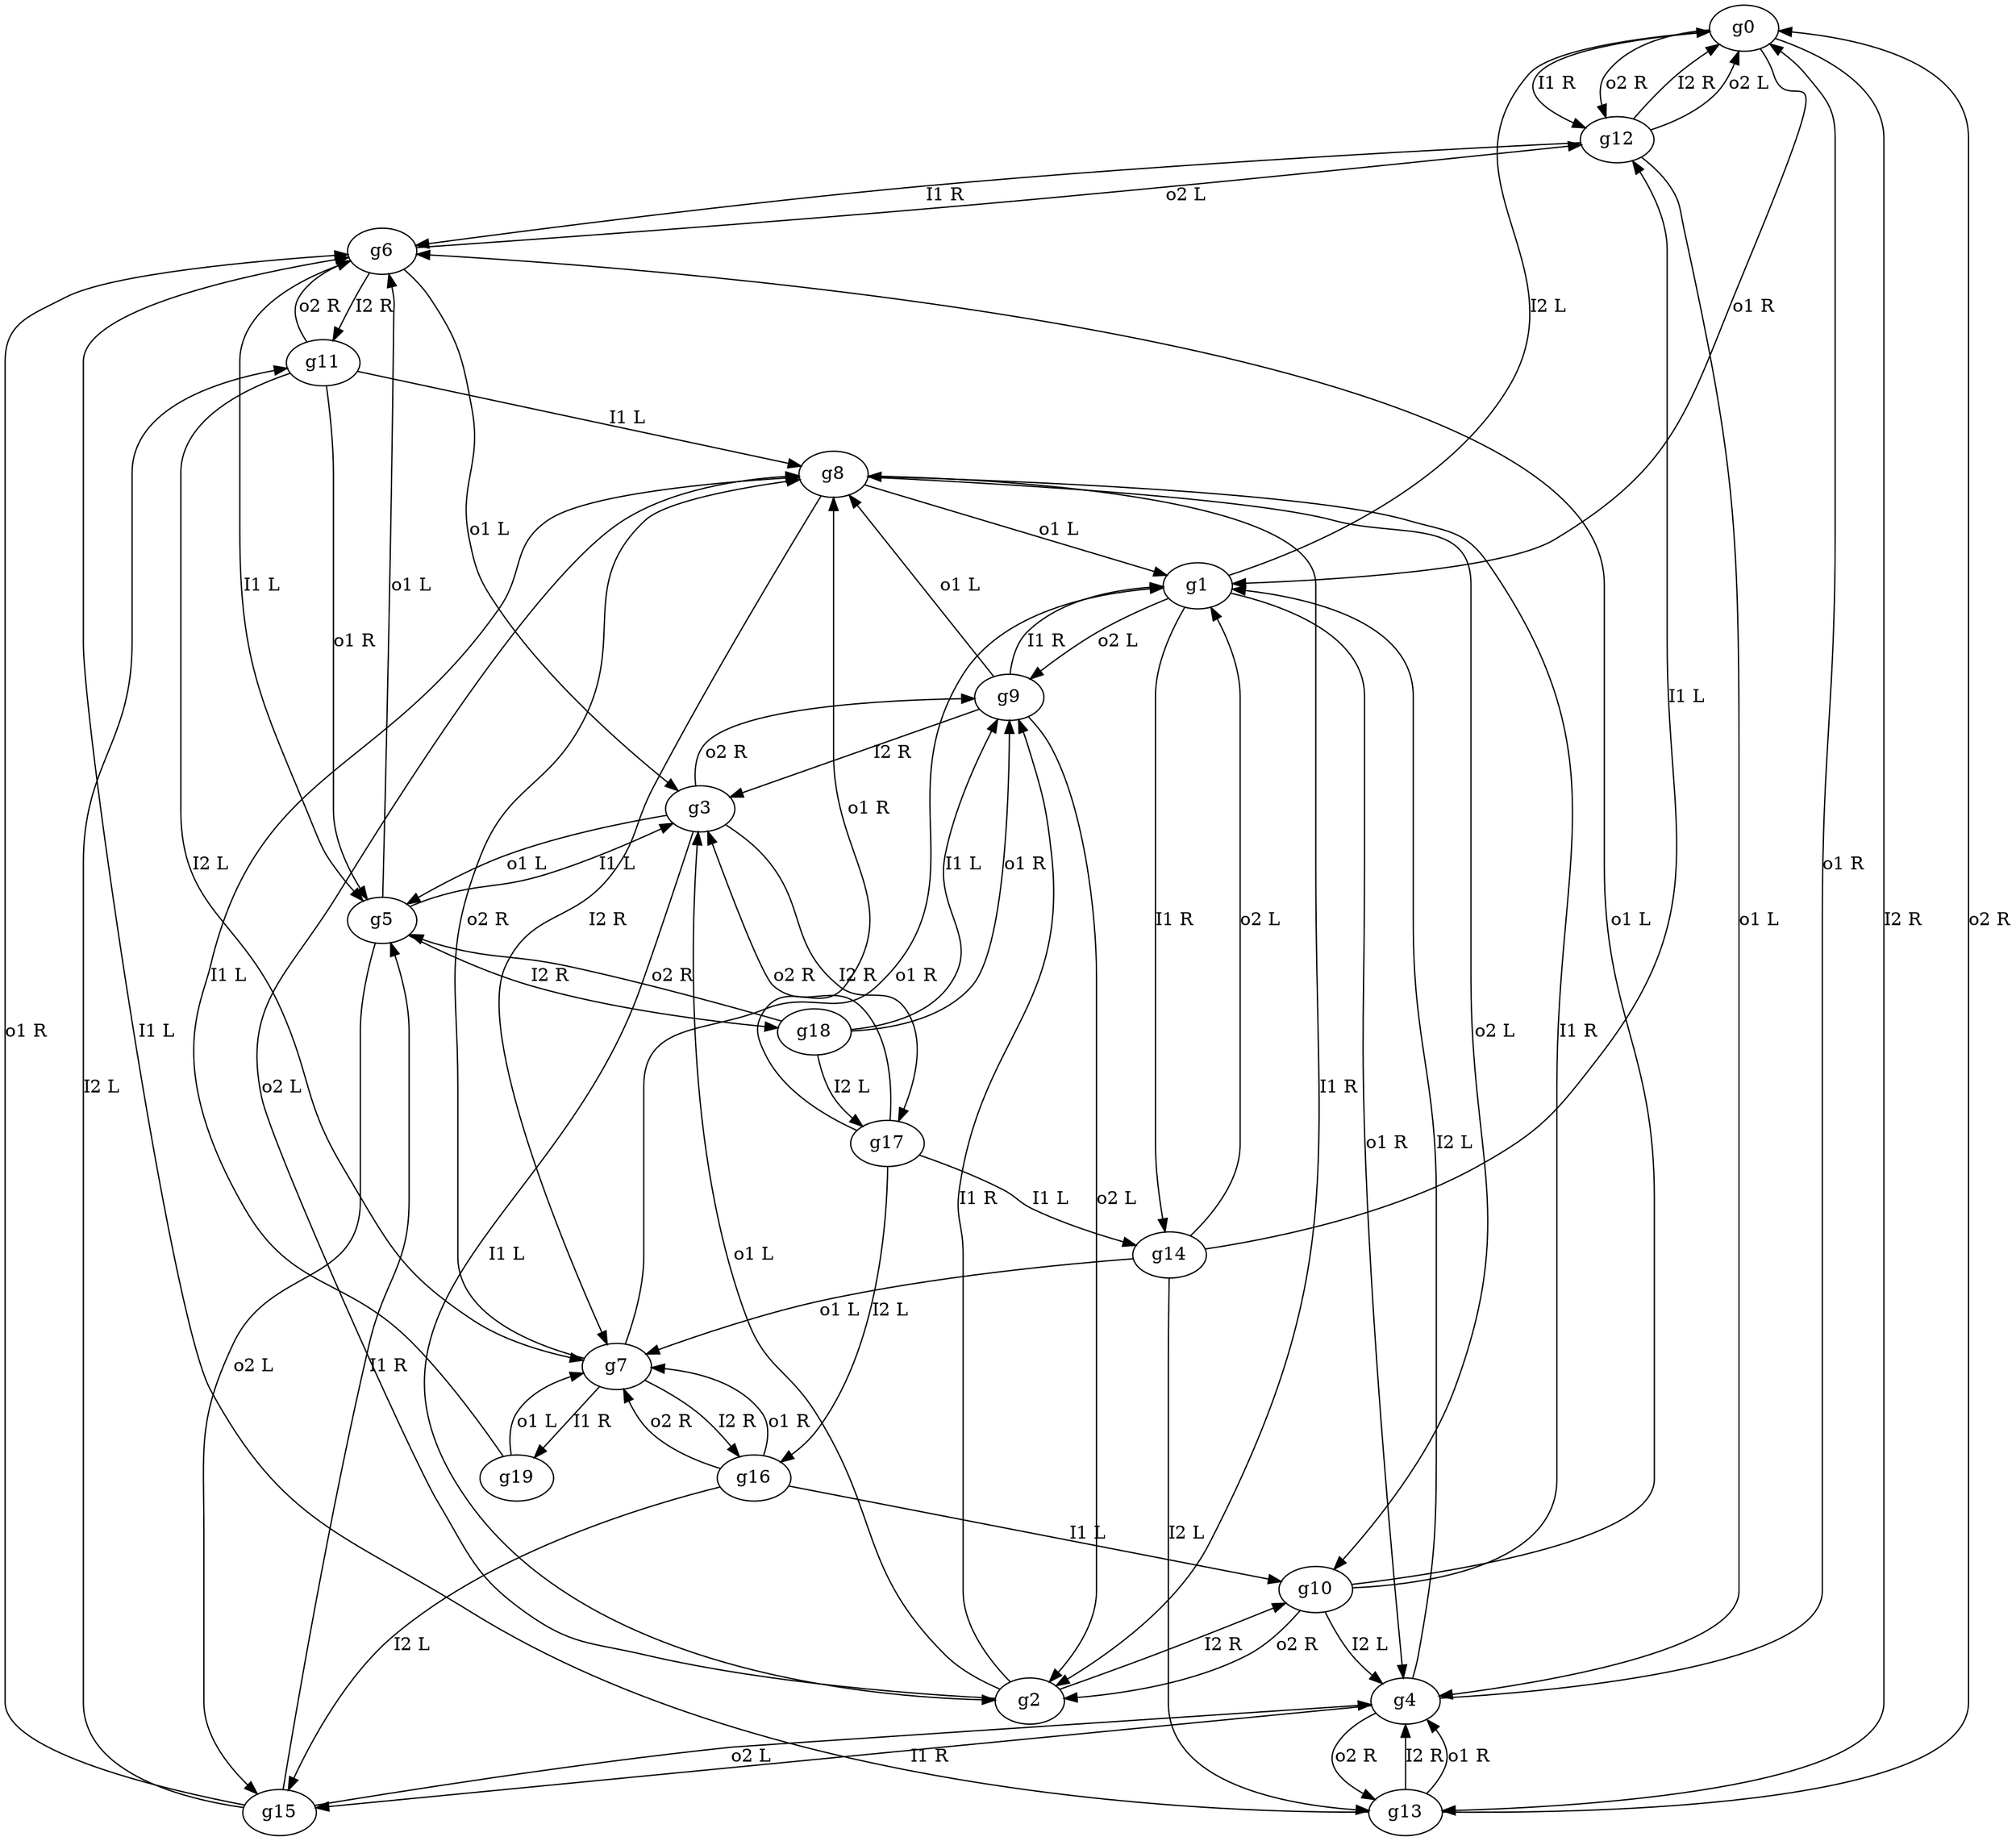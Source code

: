digraph G {
#        12R13R0#1R12R ('12', 'R', '13', 'R', '1', 'R', '12', 'R')
#          14R0L0#4R9L ('14', 'R', '0', 'L', '4', 'R', '9', 'L')
#          9R10R0#3L8L ('9', 'R', '10', 'R', '3', 'L', '8', 'L')
#          2L17R0#5L9R ('2', 'L', '17', 'R', '5', 'L', '9', 'R')
#        15R1L0#10R13R ('15', 'R', '1', 'L', '0', 'R', '13', 'R')
#         3L18R0#6L15L ('3', 'L', '18', 'R', '6', 'L', '15', 'L')
#        5L11R0#13L12L ('5', 'L', '11', 'R', '3', 'L', '12', 'L')
#        19R16R0#11R8R ('19', 'R', '16', 'R', '1', 'R', '8', 'R')
#         2R7R0#11L10L ('2', 'R', '7', 'R', '1', 'L', '10', 'L')
#          1R3R0#18L2L ('1', 'R', '3', 'R', '8', 'L', '2', 'L')
#          8R4L0#16L2R ('8', 'R', '4', 'L', '6', 'L', '2', 'R')
#          8L7L0#15R6R ('8', 'L', '7', 'L', '5', 'R', '6', 'R')
#          6R0R0#14L0L ('6', 'R', '0', 'R', '4', 'L', '0', 'L')
#          6L4R0#14R0R ('6', 'L', '4', 'R', '4', 'R', '0', 'R')
#        12L13L0#17L1L ('12', 'L', '13', 'L', '7', 'L', '1', 'L')
#         5R11L0#16R4L ('5', 'R', '11', 'L', '6', 'R', '4', 'L')
#        10L15L0#17R7R ('10', 'L', '15', 'L', '7', 'R', '7', 'R')
#        14L16L0#18R3R ('14', 'L', '16', 'L', '8', 'R', '3', 'R')
#         9L17L0#19R5R ('9', 'L', '17', 'L', '9', 'R', '5', 'R')
#            X18L0#X7L ('8', 'L', '7', 'L')
# 12R13R0#1R12R ('12', 'R', '13', 'R', '1', 'R', '12', 'R')
g0 -> g12 [label="I1 R"];
g0 -> g13 [label="I2 R"];
g0 -> g1 [label="o1 R"];
g0 -> g12 [label="o2 R"];
# 14R0L0#4R9L ('14', 'R', '0', 'L', '4', 'R', '9', 'L')
g1 -> g14 [label="I1 R"];
g1 -> g0 [label="I2 L"];
g1 -> g4 [label="o1 R"];
g1 -> g9 [label="o2 L"];
# 9R10R0#3L8L ('9', 'R', '10', 'R', '3', 'L', '8', 'L')
g2 -> g9 [label="I1 R"];
g2 -> g10 [label="I2 R"];
g2 -> g3 [label="o1 L"];
g2 -> g8 [label="o2 L"];
# 2L17R0#5L9R ('2', 'L', '17', 'R', '5', 'L', '9', 'R')
g3 -> g2 [label="I1 L"];
g3 -> g17 [label="I2 R"];
g3 -> g5 [label="o1 L"];
g3 -> g9 [label="o2 R"];
# 15R1L0#10R13R ('15', 'R', '1', 'L', '0', 'R', '13', 'R')
g4 -> g15 [label="I1 R"];
g4 -> g1 [label="I2 L"];
g4 -> g0 [label="o1 R"];
g4 -> g13 [label="o2 R"];
# 3L18R0#6L15L ('3', 'L', '18', 'R', '6', 'L', '15', 'L')
g5 -> g3 [label="I1 L"];
g5 -> g18 [label="I2 R"];
g5 -> g6 [label="o1 L"];
g5 -> g15 [label="o2 L"];
# 5L11R0#13L12L ('5', 'L', '11', 'R', '3', 'L', '12', 'L')
g6 -> g5 [label="I1 L"];
g6 -> g11 [label="I2 R"];
g6 -> g3 [label="o1 L"];
g6 -> g12 [label="o2 L"];
# 19R16R0#11R8R ('19', 'R', '16', 'R', '1', 'R', '8', 'R')
g7 -> g19 [label="I1 R"];
g7 -> g16 [label="I2 R"];
g7 -> g1 [label="o1 R"];
g7 -> g8 [label="o2 R"];
# 2R7R0#11L10L ('2', 'R', '7', 'R', '1', 'L', '10', 'L')
g8 -> g2 [label="I1 R"];
g8 -> g7 [label="I2 R"];
g8 -> g1 [label="o1 L"];
g8 -> g10 [label="o2 L"];
# 1R3R0#18L2L ('1', 'R', '3', 'R', '8', 'L', '2', 'L')
g9 -> g1 [label="I1 R"];
g9 -> g3 [label="I2 R"];
g9 -> g8 [label="o1 L"];
g9 -> g2 [label="o2 L"];
# 8R4L0#16L2R ('8', 'R', '4', 'L', '6', 'L', '2', 'R')
g10 -> g8 [label="I1 R"];
g10 -> g4 [label="I2 L"];
g10 -> g6 [label="o1 L"];
g10 -> g2 [label="o2 R"];
# 8L7L0#15R6R ('8', 'L', '7', 'L', '5', 'R', '6', 'R')
g11 -> g8 [label="I1 L"];
g11 -> g7 [label="I2 L"];
g11 -> g5 [label="o1 R"];
g11 -> g6 [label="o2 R"];
# 6R0R0#14L0L ('6', 'R', '0', 'R', '4', 'L', '0', 'L')
g12 -> g6 [label="I1 R"];
g12 -> g0 [label="I2 R"];
g12 -> g4 [label="o1 L"];
g12 -> g0 [label="o2 L"];
# 6L4R0#14R0R ('6', 'L', '4', 'R', '4', 'R', '0', 'R')
g13 -> g6 [label="I1 L"];
g13 -> g4 [label="I2 R"];
g13 -> g4 [label="o1 R"];
g13 -> g0 [label="o2 R"];
# 12L13L0#17L1L ('12', 'L', '13', 'L', '7', 'L', '1', 'L')
g14 -> g12 [label="I1 L"];
g14 -> g13 [label="I2 L"];
g14 -> g7 [label="o1 L"];
g14 -> g1 [label="o2 L"];
# 5R11L0#16R4L ('5', 'R', '11', 'L', '6', 'R', '4', 'L')
g15 -> g5 [label="I1 R"];
g15 -> g11 [label="I2 L"];
g15 -> g6 [label="o1 R"];
g15 -> g4 [label="o2 L"];
# 10L15L0#17R7R ('10', 'L', '15', 'L', '7', 'R', '7', 'R')
g16 -> g10 [label="I1 L"];
g16 -> g15 [label="I2 L"];
g16 -> g7 [label="o1 R"];
g16 -> g7 [label="o2 R"];
# 14L16L0#18R3R ('14', 'L', '16', 'L', '8', 'R', '3', 'R')
g17 -> g14 [label="I1 L"];
g17 -> g16 [label="I2 L"];
g17 -> g8 [label="o1 R"];
g17 -> g3 [label="o2 R"];
# 9L17L0#19R5R ('9', 'L', '17', 'L', '9', 'R', '5', 'R')
g18 -> g9 [label="I1 L"];
g18 -> g17 [label="I2 L"];
g18 -> g9 [label="o1 R"];
g18 -> g5 [label="o2 R"];
# External Gate X18L0#X7L ('8', 'L', '7', 'L')
g19 -> g8 [label="I1 L"];
g19 -> g7 [label="o1 L"];
}
